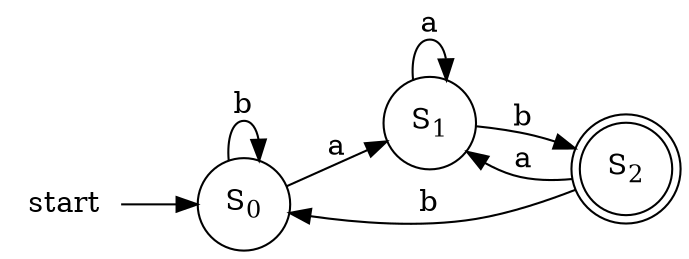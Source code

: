 digraph statediagram {
rankdir=LR
  { 
    node [shape=none]
    start [label="start"]
  }
  { 
    node [shape=circle]
    s0 [label=<S<sub>0</sub>>]
    s1 [label=<S<sub>1</sub>>]
  }
  { 
    node [shape=doublecircle]
    s2 [label=<S<sub>2</sub>>]
  }
  start -> s0
  s0 -> s0 [label="b"]
  s0 -> s1 [label="a"]
  s1 -> s1 [label="a"]
  s1 -> s2 [label="b"]
  s2 -> s1 [label="a"]
  s2 -> s0 [label="b"]
}
